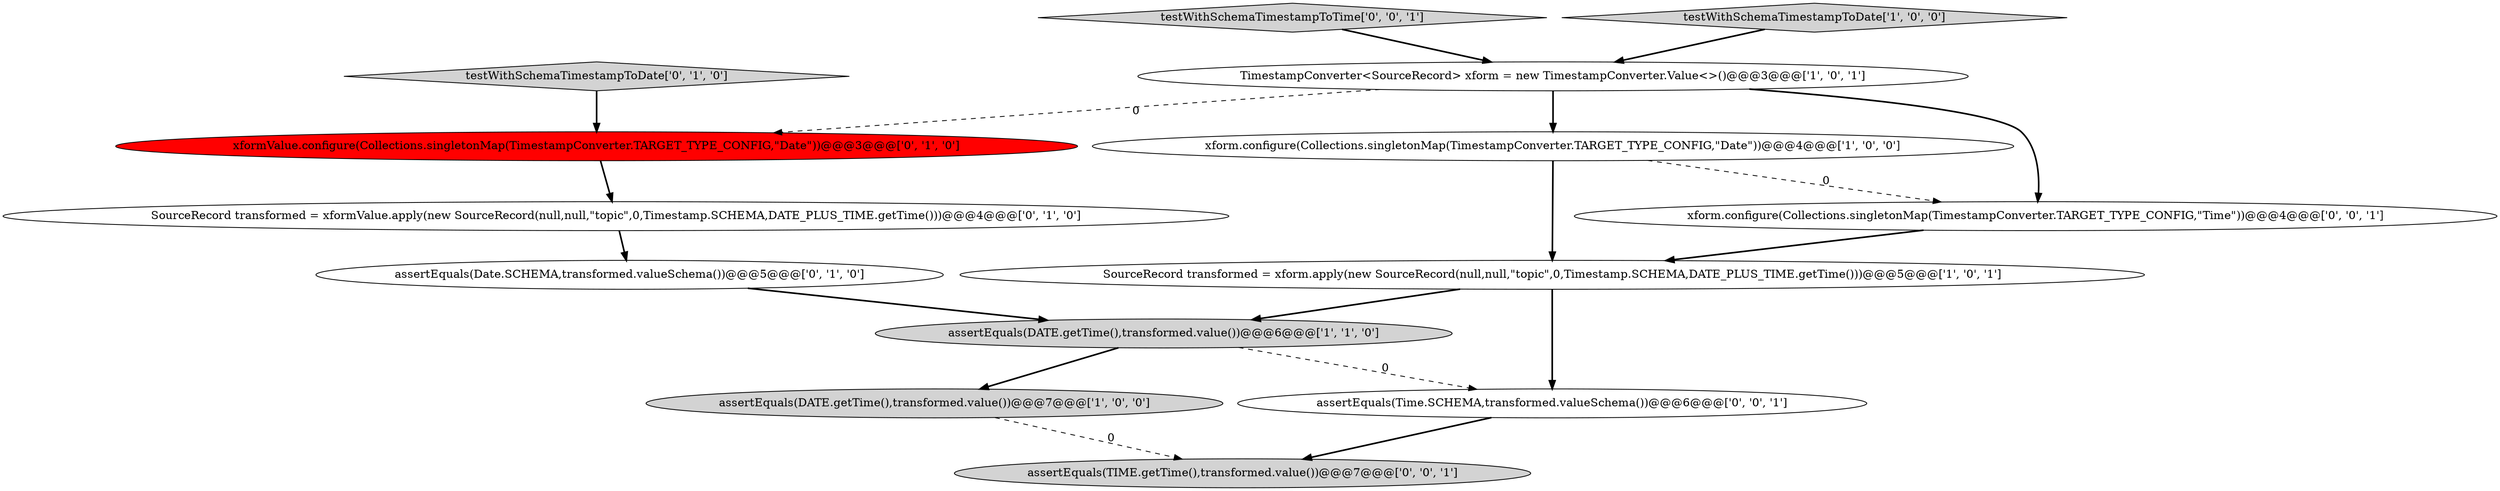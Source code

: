 digraph {
2 [style = filled, label = "assertEquals(DATE.getTime(),transformed.value())@@@6@@@['1', '1', '0']", fillcolor = lightgray, shape = ellipse image = "AAA0AAABBB1BBB"];
0 [style = filled, label = "xform.configure(Collections.singletonMap(TimestampConverter.TARGET_TYPE_CONFIG,\"Date\"))@@@4@@@['1', '0', '0']", fillcolor = white, shape = ellipse image = "AAA0AAABBB1BBB"];
4 [style = filled, label = "assertEquals(DATE.getTime(),transformed.value())@@@7@@@['1', '0', '0']", fillcolor = lightgray, shape = ellipse image = "AAA0AAABBB1BBB"];
8 [style = filled, label = "xformValue.configure(Collections.singletonMap(TimestampConverter.TARGET_TYPE_CONFIG,\"Date\"))@@@3@@@['0', '1', '0']", fillcolor = red, shape = ellipse image = "AAA1AAABBB2BBB"];
11 [style = filled, label = "assertEquals(Time.SCHEMA,transformed.valueSchema())@@@6@@@['0', '0', '1']", fillcolor = white, shape = ellipse image = "AAA0AAABBB3BBB"];
12 [style = filled, label = "testWithSchemaTimestampToTime['0', '0', '1']", fillcolor = lightgray, shape = diamond image = "AAA0AAABBB3BBB"];
10 [style = filled, label = "xform.configure(Collections.singletonMap(TimestampConverter.TARGET_TYPE_CONFIG,\"Time\"))@@@4@@@['0', '0', '1']", fillcolor = white, shape = ellipse image = "AAA0AAABBB3BBB"];
5 [style = filled, label = "TimestampConverter<SourceRecord> xform = new TimestampConverter.Value<>()@@@3@@@['1', '0', '1']", fillcolor = white, shape = ellipse image = "AAA0AAABBB1BBB"];
13 [style = filled, label = "assertEquals(TIME.getTime(),transformed.value())@@@7@@@['0', '0', '1']", fillcolor = lightgray, shape = ellipse image = "AAA0AAABBB3BBB"];
9 [style = filled, label = "testWithSchemaTimestampToDate['0', '1', '0']", fillcolor = lightgray, shape = diamond image = "AAA0AAABBB2BBB"];
6 [style = filled, label = "SourceRecord transformed = xformValue.apply(new SourceRecord(null,null,\"topic\",0,Timestamp.SCHEMA,DATE_PLUS_TIME.getTime()))@@@4@@@['0', '1', '0']", fillcolor = white, shape = ellipse image = "AAA0AAABBB2BBB"];
3 [style = filled, label = "testWithSchemaTimestampToDate['1', '0', '0']", fillcolor = lightgray, shape = diamond image = "AAA0AAABBB1BBB"];
7 [style = filled, label = "assertEquals(Date.SCHEMA,transformed.valueSchema())@@@5@@@['0', '1', '0']", fillcolor = white, shape = ellipse image = "AAA0AAABBB2BBB"];
1 [style = filled, label = "SourceRecord transformed = xform.apply(new SourceRecord(null,null,\"topic\",0,Timestamp.SCHEMA,DATE_PLUS_TIME.getTime()))@@@5@@@['1', '0', '1']", fillcolor = white, shape = ellipse image = "AAA0AAABBB1BBB"];
5->8 [style = dashed, label="0"];
5->10 [style = bold, label=""];
2->11 [style = dashed, label="0"];
1->2 [style = bold, label=""];
3->5 [style = bold, label=""];
8->6 [style = bold, label=""];
12->5 [style = bold, label=""];
6->7 [style = bold, label=""];
5->0 [style = bold, label=""];
10->1 [style = bold, label=""];
9->8 [style = bold, label=""];
4->13 [style = dashed, label="0"];
2->4 [style = bold, label=""];
7->2 [style = bold, label=""];
0->1 [style = bold, label=""];
0->10 [style = dashed, label="0"];
11->13 [style = bold, label=""];
1->11 [style = bold, label=""];
}
